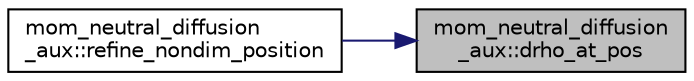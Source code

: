 digraph "mom_neutral_diffusion_aux::drho_at_pos"
{
 // INTERACTIVE_SVG=YES
 // LATEX_PDF_SIZE
  edge [fontname="Helvetica",fontsize="10",labelfontname="Helvetica",labelfontsize="10"];
  node [fontname="Helvetica",fontsize="10",shape=record];
  rankdir="RL";
  Node1 [label="mom_neutral_diffusion\l_aux::drho_at_pos",height=0.2,width=0.4,color="black", fillcolor="grey75", style="filled", fontcolor="black",tooltip="Calculate the difference in neutral density between a reference T, S, alpha, and beta at a point on t..."];
  Node1 -> Node2 [dir="back",color="midnightblue",fontsize="10",style="solid",fontname="Helvetica"];
  Node2 [label="mom_neutral_diffusion\l_aux::refine_nondim_position",height=0.2,width=0.4,color="black", fillcolor="white", style="filled",URL="$namespacemom__neutral__diffusion__aux.html#ad302934829676e3e00fad2f704fee5e4",tooltip="Use root-finding methods to find where dRho = 0, based on the equation of state and the polynomial re..."];
}
